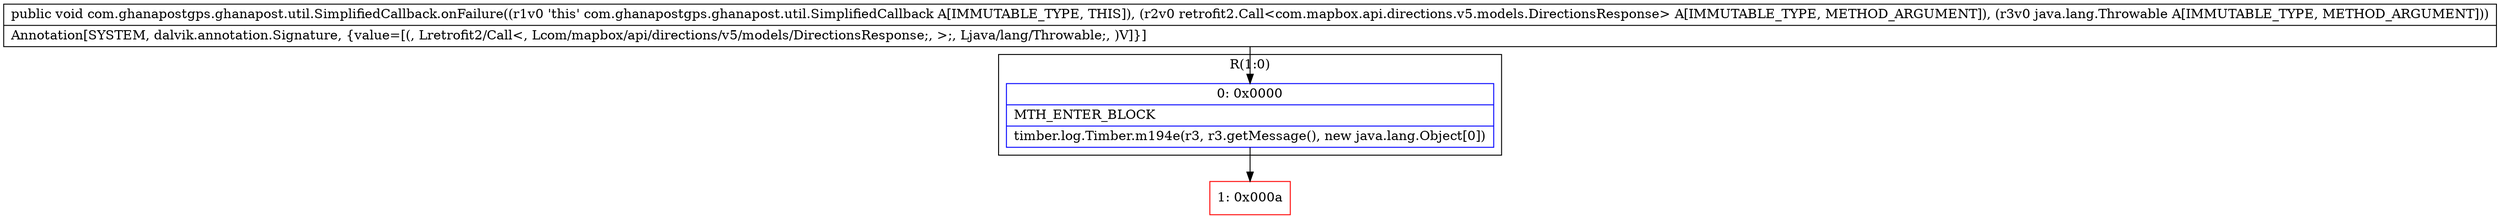 digraph "CFG forcom.ghanapostgps.ghanapost.util.SimplifiedCallback.onFailure(Lretrofit2\/Call;Ljava\/lang\/Throwable;)V" {
subgraph cluster_Region_725160339 {
label = "R(1:0)";
node [shape=record,color=blue];
Node_0 [shape=record,label="{0\:\ 0x0000|MTH_ENTER_BLOCK\l|timber.log.Timber.m194e(r3, r3.getMessage(), new java.lang.Object[0])\l}"];
}
Node_1 [shape=record,color=red,label="{1\:\ 0x000a}"];
MethodNode[shape=record,label="{public void com.ghanapostgps.ghanapost.util.SimplifiedCallback.onFailure((r1v0 'this' com.ghanapostgps.ghanapost.util.SimplifiedCallback A[IMMUTABLE_TYPE, THIS]), (r2v0 retrofit2.Call\<com.mapbox.api.directions.v5.models.DirectionsResponse\> A[IMMUTABLE_TYPE, METHOD_ARGUMENT]), (r3v0 java.lang.Throwable A[IMMUTABLE_TYPE, METHOD_ARGUMENT]))  | Annotation[SYSTEM, dalvik.annotation.Signature, \{value=[(, Lretrofit2\/Call\<, Lcom\/mapbox\/api\/directions\/v5\/models\/DirectionsResponse;, \>;, Ljava\/lang\/Throwable;, )V]\}]\l}"];
MethodNode -> Node_0;
Node_0 -> Node_1;
}

